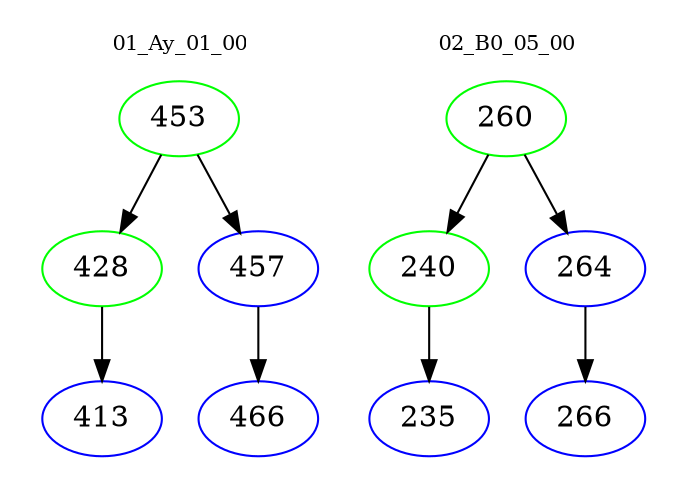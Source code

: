digraph{
subgraph cluster_0 {
color = white
label = "01_Ay_01_00";
fontsize=10;
T0_453 [label="453", color="green"]
T0_453 -> T0_428 [color="black"]
T0_428 [label="428", color="green"]
T0_428 -> T0_413 [color="black"]
T0_413 [label="413", color="blue"]
T0_453 -> T0_457 [color="black"]
T0_457 [label="457", color="blue"]
T0_457 -> T0_466 [color="black"]
T0_466 [label="466", color="blue"]
}
subgraph cluster_1 {
color = white
label = "02_B0_05_00";
fontsize=10;
T1_260 [label="260", color="green"]
T1_260 -> T1_240 [color="black"]
T1_240 [label="240", color="green"]
T1_240 -> T1_235 [color="black"]
T1_235 [label="235", color="blue"]
T1_260 -> T1_264 [color="black"]
T1_264 [label="264", color="blue"]
T1_264 -> T1_266 [color="black"]
T1_266 [label="266", color="blue"]
}
}
